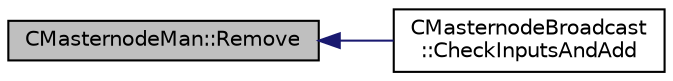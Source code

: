 digraph "CMasternodeMan::Remove"
{
  edge [fontname="Helvetica",fontsize="10",labelfontname="Helvetica",labelfontsize="10"];
  node [fontname="Helvetica",fontsize="10",shape=record];
  rankdir="LR";
  Node354 [label="CMasternodeMan::Remove",height=0.2,width=0.4,color="black", fillcolor="grey75", style="filled", fontcolor="black"];
  Node354 -> Node355 [dir="back",color="midnightblue",fontsize="10",style="solid",fontname="Helvetica"];
  Node355 [label="CMasternodeBroadcast\l::CheckInputsAndAdd",height=0.2,width=0.4,color="black", fillcolor="white", style="filled",URL="$class_c_masternode_broadcast.html#af62fbef289c7a262da6fcd6cfadeda3c"];
}
